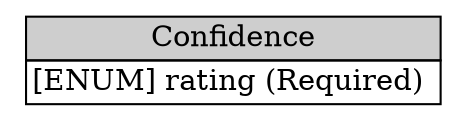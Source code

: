 digraph Confidence {
	graph [rankdir=LR];
	node [label="\N"];
	graph [bb="0,0,202,48"];
	Confidence [label=<<table BORDER="0" CELLBORDER="1" CELLSPACING="0"> <tr > <td BGCOLOR="#CECECE" HREF="#" TITLE="The Confidence class represents a best estimate of the validity and accuracy of the described impact (see Section 3.10) of the incident activity. This estimate can be expressed as a category or a numeric calculation. ">Confidence</td> </tr>" %<tr><td HREF="#" TITLE="A rating of the analytical validity of the specified Assessment.  The permitted values are shown below. There is no default value.">[ENUM] rating (Required) </td></tr>%</table>>, shape=plaintext, pos="101,24", width="2.8056", height="0.68056"];
}
